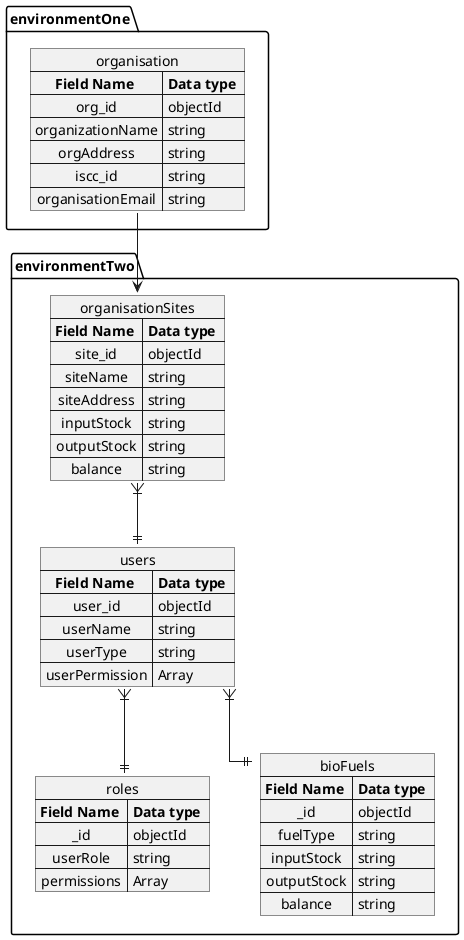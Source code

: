 @startuml
hide circle
skinparam linetype ortho
package environmentOne {
map organisation {
 **Field Name ** => **Data type **
   org_id	=> objectId
   organizationName	=> string
   orgAddress =>	string
   iscc_id =>	string
   organisationEmail	=> string
}
}
package environmentTwo {
map organisationSites {
 **Field Name ** => **Data type **
  site_id=>	objectId
  siteName=>	string
  siteAddress=>	string
  inputStock=>	string
  outputStock=>	string
  balance=>	string
}
map users {
 **Field Name ** => **Data type **
user_id=>	objectId
userName	=>string
userType=>	string
userPermission=>	Array
}
map roles {
 **Field Name ** => **Data type **
  _id	=>objectId
  userRole=>	string
  permissions	=>Array
}
map bioFuels {
 **Field Name ** => **Data type **
_id	 =>objectId
fuelType	 =>string
inputStock =>	string
outputStock	 =>string
balance =>	string
}
}


organisation --> organisationSites
organisationSites  }|--|| users
users  }|--|| roles
users  }|--|| bioFuels


@enduml
